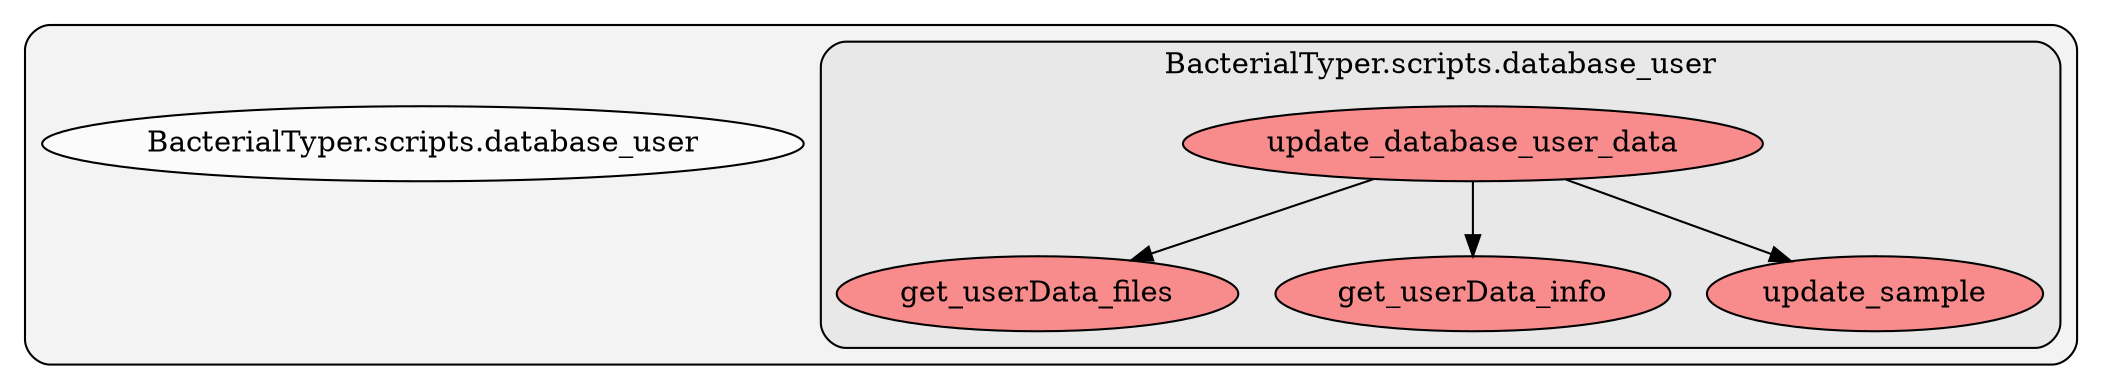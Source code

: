 digraph G {
    graph [rankdir=TB, clusterrank="local"];
    subgraph cluster_G {

        graph [style="filled,rounded",fillcolor="#80808018", label=""];
        BacterialTyper__scripts__database_user [label="BacterialTyper.scripts.database_user", style="filled", fillcolor="#ffffffb2", fontcolor="#000000", group="0"];
        subgraph cluster_BacterialTyper__scripts__database_user {

            graph [style="filled,rounded",fillcolor="#80808018", label="BacterialTyper.scripts.database_user"];
            BacterialTyper__scripts__database_user__get_userData_files [label="get_userData_files", style="filled", fillcolor="#ff6565b2", fontcolor="#000000", group="0"];
        }
        subgraph cluster_BacterialTyper__scripts__database_user {

            graph [style="filled,rounded",fillcolor="#80808018", label="BacterialTyper.scripts.database_user"];
            BacterialTyper__scripts__database_user__get_userData_info [label="get_userData_info", style="filled", fillcolor="#ff6565b2", fontcolor="#000000", group="0"];
        }
        subgraph cluster_BacterialTyper__scripts__database_user {

            graph [style="filled,rounded",fillcolor="#80808018", label="BacterialTyper.scripts.database_user"];
            BacterialTyper__scripts__database_user__update_database_user_data [label="update_database_user_data", style="filled", fillcolor="#ff6565b2", fontcolor="#000000", group="0"];
        }
        subgraph cluster_BacterialTyper__scripts__database_user {

            graph [style="filled,rounded",fillcolor="#80808018", label="BacterialTyper.scripts.database_user"];
            BacterialTyper__scripts__database_user__update_sample [label="update_sample", style="filled", fillcolor="#ff6565b2", fontcolor="#000000", group="0"];
        }
    }
        BacterialTyper__scripts__database_user__update_database_user_data -> BacterialTyper__scripts__database_user__get_userData_files [style="solid", color="#000000"];
        BacterialTyper__scripts__database_user__update_database_user_data -> BacterialTyper__scripts__database_user__update_sample [style="solid", color="#000000"];
        BacterialTyper__scripts__database_user__update_database_user_data -> BacterialTyper__scripts__database_user__get_userData_info [style="solid", color="#000000"];
    }

